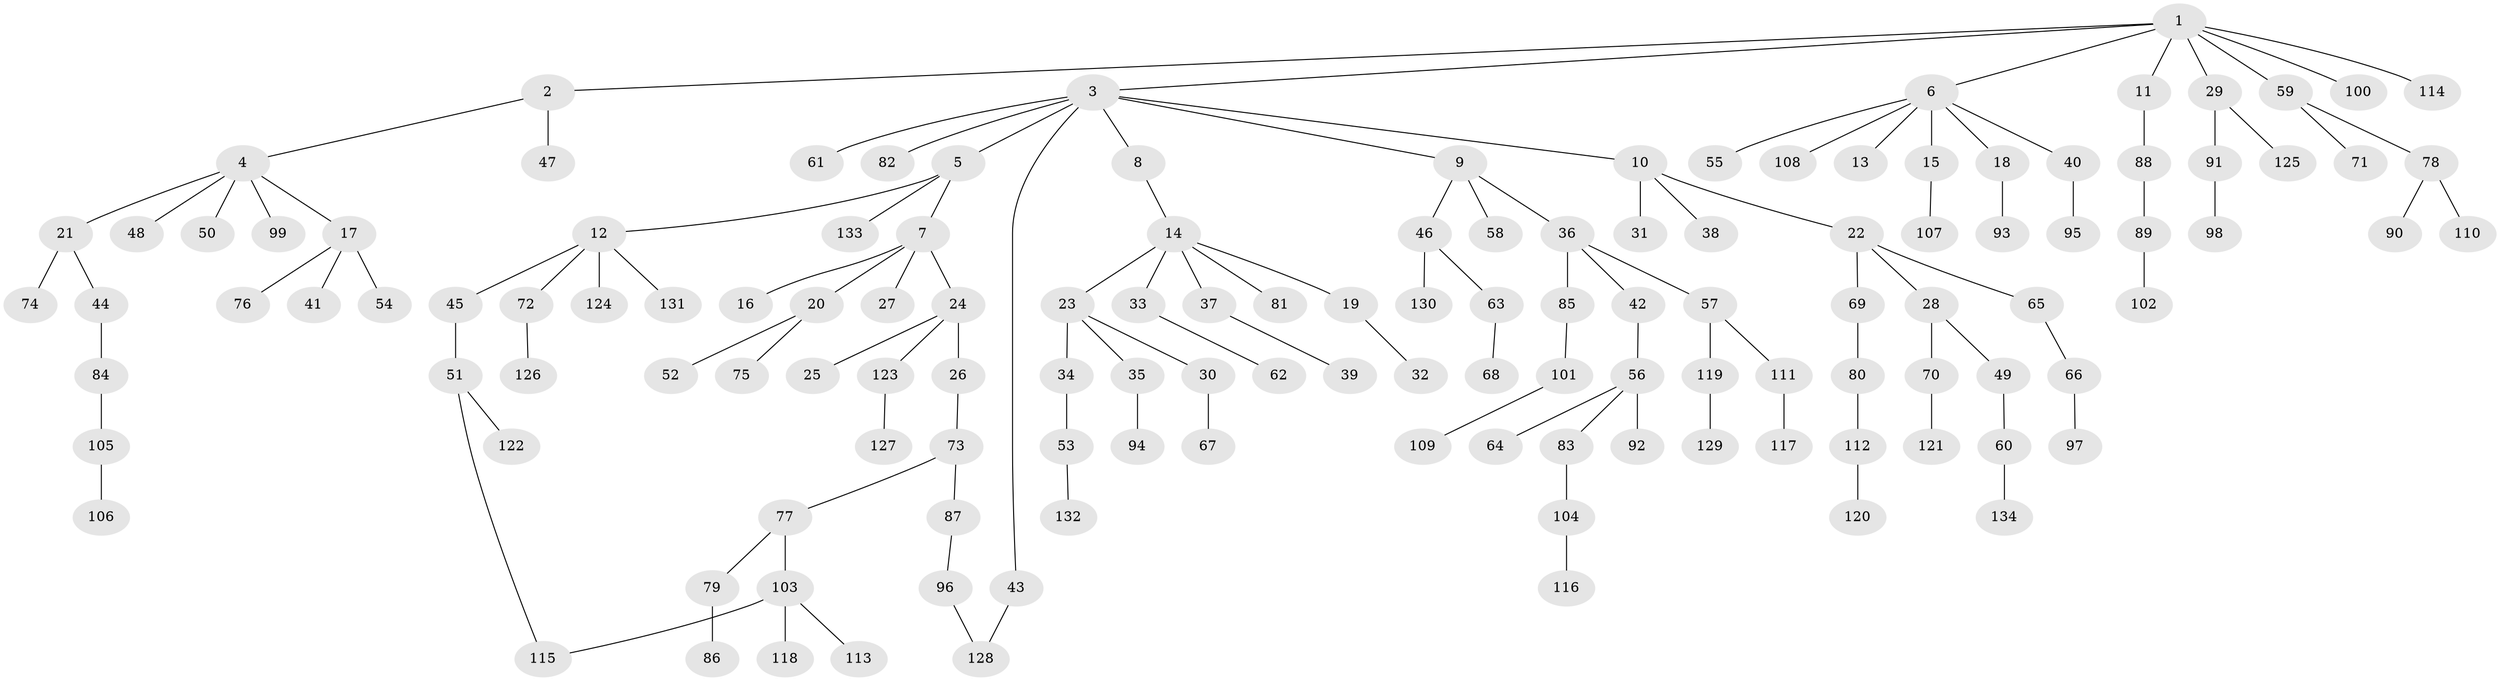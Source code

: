 // Generated by graph-tools (version 1.1) at 2025/13/03/09/25 04:13:15]
// undirected, 134 vertices, 135 edges
graph export_dot {
graph [start="1"]
  node [color=gray90,style=filled];
  1;
  2;
  3;
  4;
  5;
  6;
  7;
  8;
  9;
  10;
  11;
  12;
  13;
  14;
  15;
  16;
  17;
  18;
  19;
  20;
  21;
  22;
  23;
  24;
  25;
  26;
  27;
  28;
  29;
  30;
  31;
  32;
  33;
  34;
  35;
  36;
  37;
  38;
  39;
  40;
  41;
  42;
  43;
  44;
  45;
  46;
  47;
  48;
  49;
  50;
  51;
  52;
  53;
  54;
  55;
  56;
  57;
  58;
  59;
  60;
  61;
  62;
  63;
  64;
  65;
  66;
  67;
  68;
  69;
  70;
  71;
  72;
  73;
  74;
  75;
  76;
  77;
  78;
  79;
  80;
  81;
  82;
  83;
  84;
  85;
  86;
  87;
  88;
  89;
  90;
  91;
  92;
  93;
  94;
  95;
  96;
  97;
  98;
  99;
  100;
  101;
  102;
  103;
  104;
  105;
  106;
  107;
  108;
  109;
  110;
  111;
  112;
  113;
  114;
  115;
  116;
  117;
  118;
  119;
  120;
  121;
  122;
  123;
  124;
  125;
  126;
  127;
  128;
  129;
  130;
  131;
  132;
  133;
  134;
  1 -- 2;
  1 -- 3;
  1 -- 6;
  1 -- 11;
  1 -- 29;
  1 -- 59;
  1 -- 100;
  1 -- 114;
  2 -- 4;
  2 -- 47;
  3 -- 5;
  3 -- 8;
  3 -- 9;
  3 -- 10;
  3 -- 43;
  3 -- 61;
  3 -- 82;
  4 -- 17;
  4 -- 21;
  4 -- 48;
  4 -- 50;
  4 -- 99;
  5 -- 7;
  5 -- 12;
  5 -- 133;
  6 -- 13;
  6 -- 15;
  6 -- 18;
  6 -- 40;
  6 -- 55;
  6 -- 108;
  7 -- 16;
  7 -- 20;
  7 -- 24;
  7 -- 27;
  8 -- 14;
  9 -- 36;
  9 -- 46;
  9 -- 58;
  10 -- 22;
  10 -- 31;
  10 -- 38;
  11 -- 88;
  12 -- 45;
  12 -- 72;
  12 -- 124;
  12 -- 131;
  14 -- 19;
  14 -- 23;
  14 -- 33;
  14 -- 37;
  14 -- 81;
  15 -- 107;
  17 -- 41;
  17 -- 54;
  17 -- 76;
  18 -- 93;
  19 -- 32;
  20 -- 52;
  20 -- 75;
  21 -- 44;
  21 -- 74;
  22 -- 28;
  22 -- 65;
  22 -- 69;
  23 -- 30;
  23 -- 34;
  23 -- 35;
  24 -- 25;
  24 -- 26;
  24 -- 123;
  26 -- 73;
  28 -- 49;
  28 -- 70;
  29 -- 91;
  29 -- 125;
  30 -- 67;
  33 -- 62;
  34 -- 53;
  35 -- 94;
  36 -- 42;
  36 -- 57;
  36 -- 85;
  37 -- 39;
  40 -- 95;
  42 -- 56;
  43 -- 128;
  44 -- 84;
  45 -- 51;
  46 -- 63;
  46 -- 130;
  49 -- 60;
  51 -- 115;
  51 -- 122;
  53 -- 132;
  56 -- 64;
  56 -- 83;
  56 -- 92;
  57 -- 111;
  57 -- 119;
  59 -- 71;
  59 -- 78;
  60 -- 134;
  63 -- 68;
  65 -- 66;
  66 -- 97;
  69 -- 80;
  70 -- 121;
  72 -- 126;
  73 -- 77;
  73 -- 87;
  77 -- 79;
  77 -- 103;
  78 -- 90;
  78 -- 110;
  79 -- 86;
  80 -- 112;
  83 -- 104;
  84 -- 105;
  85 -- 101;
  87 -- 96;
  88 -- 89;
  89 -- 102;
  91 -- 98;
  96 -- 128;
  101 -- 109;
  103 -- 113;
  103 -- 118;
  103 -- 115;
  104 -- 116;
  105 -- 106;
  111 -- 117;
  112 -- 120;
  119 -- 129;
  123 -- 127;
}

